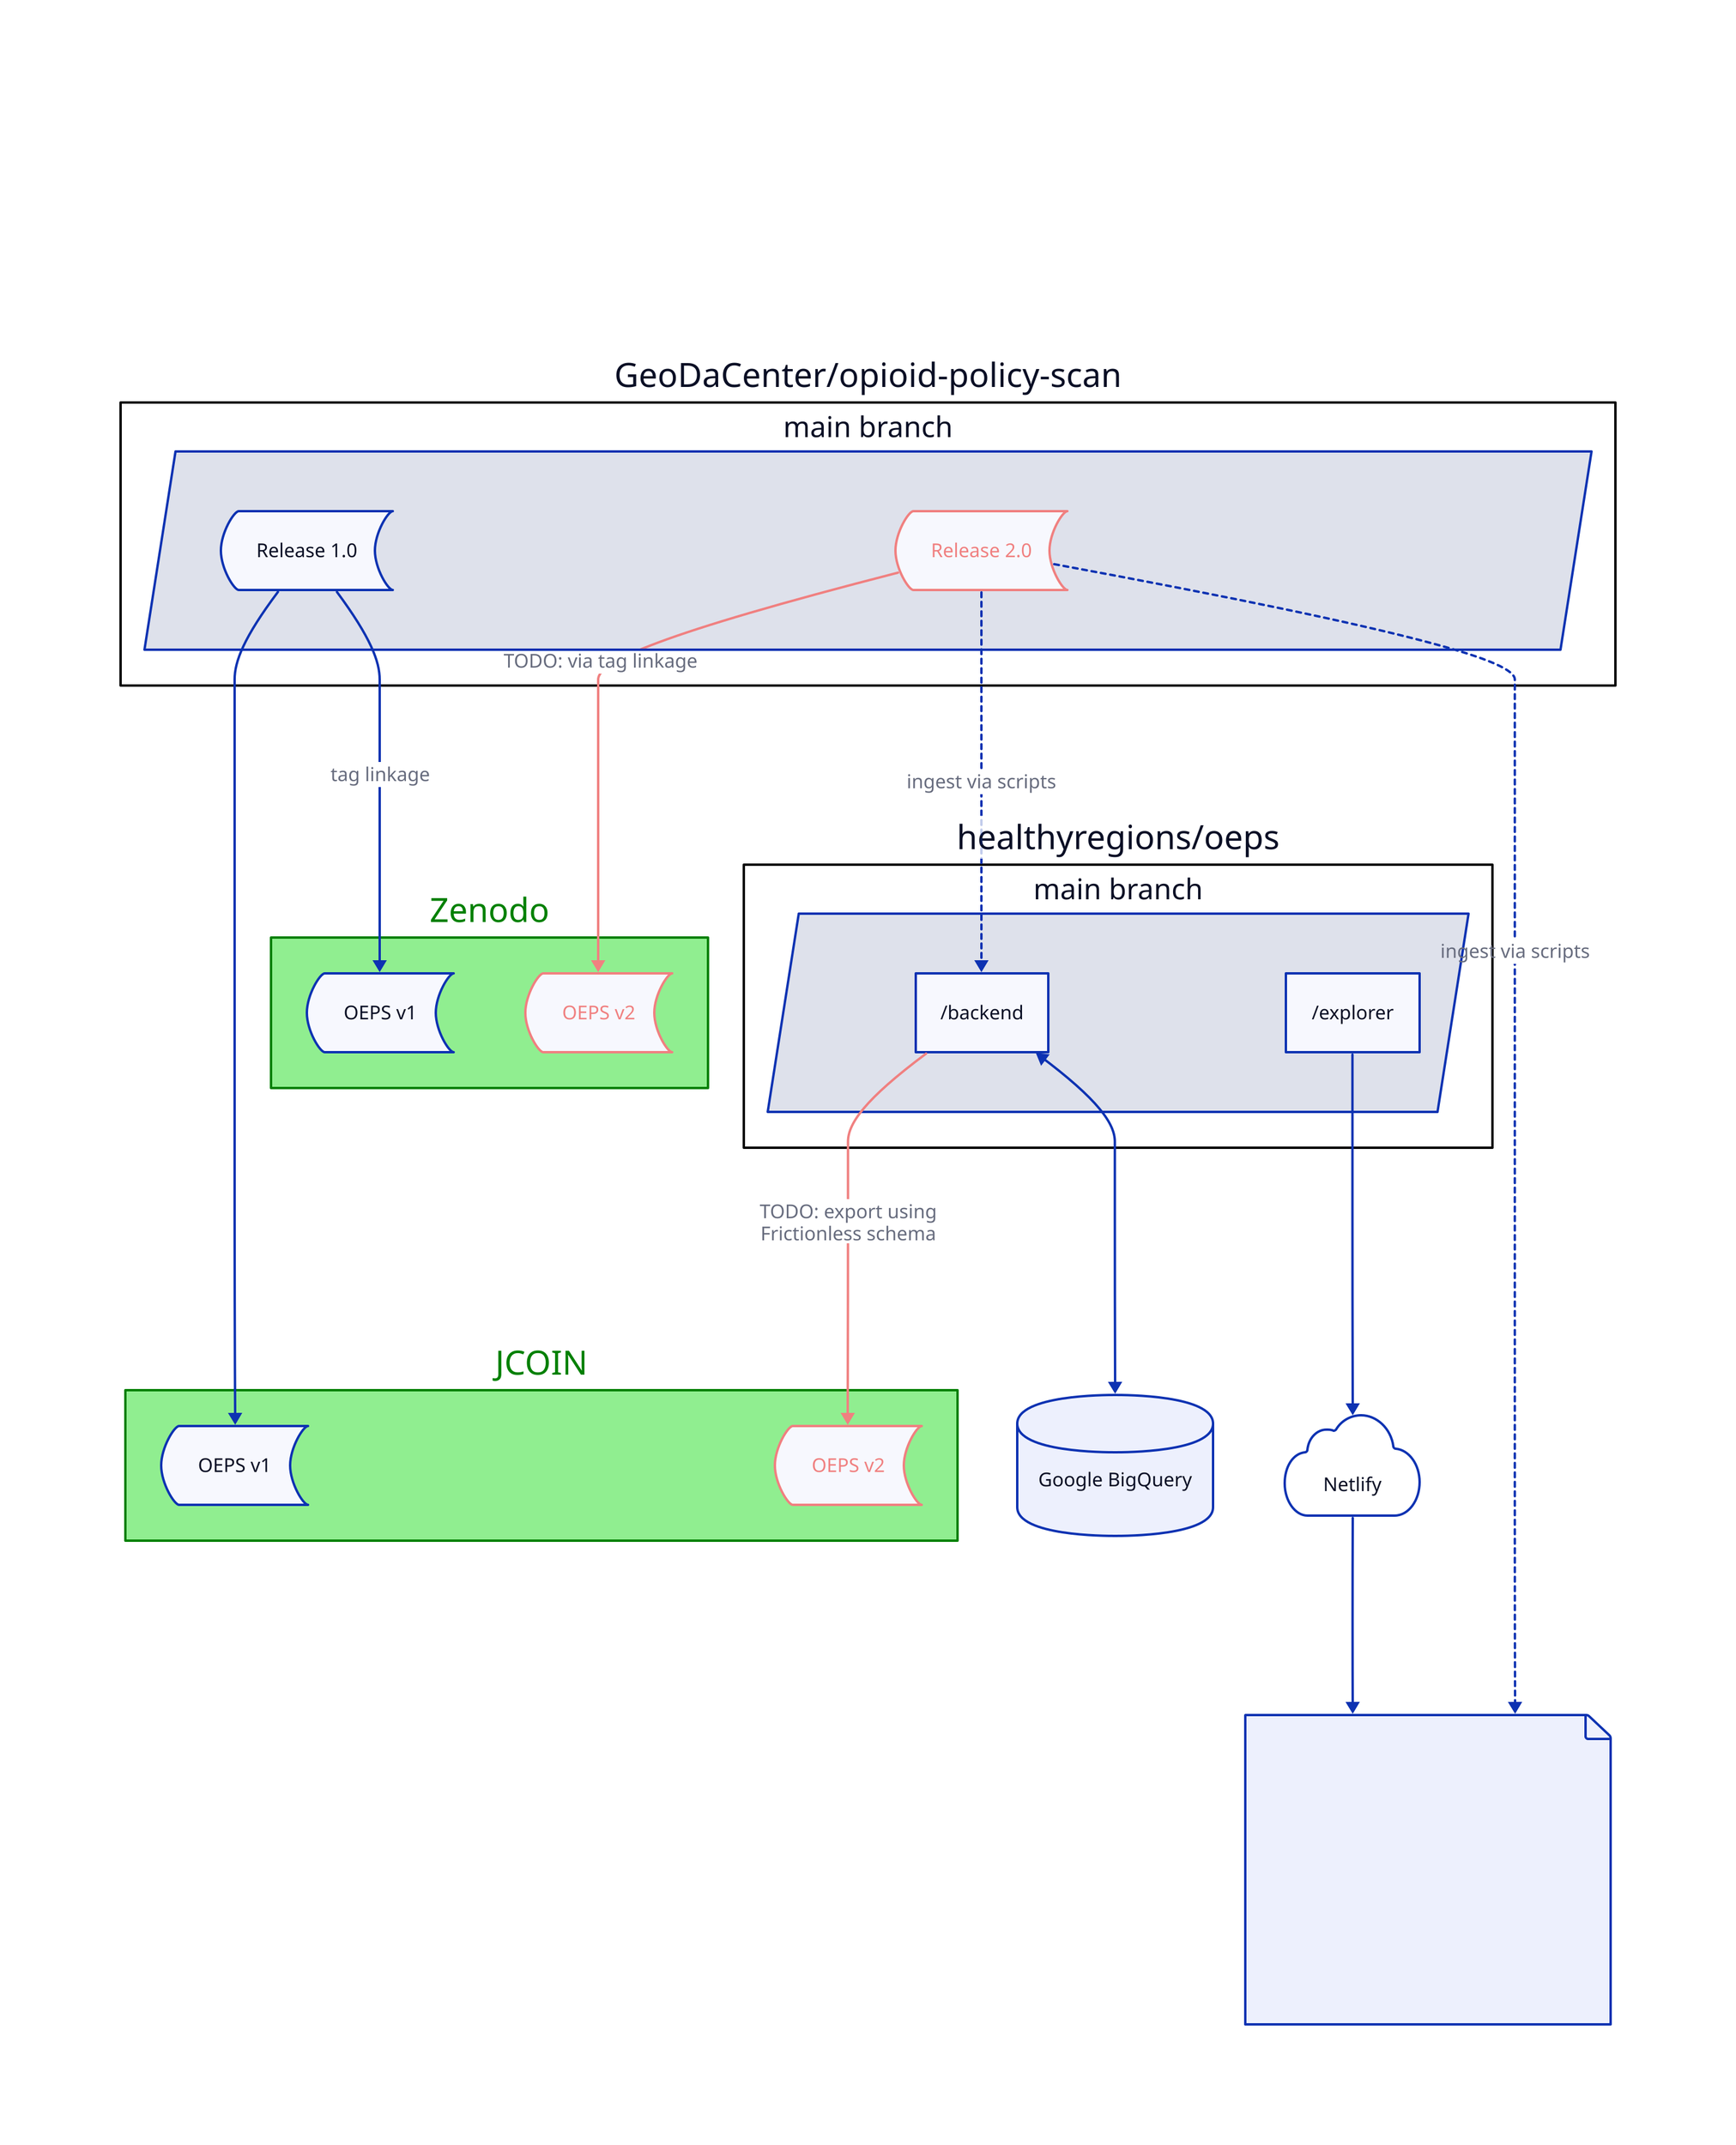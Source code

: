 title: |md
# OEPS Architecture Overview

- Data releases v1 and v2 are tagged in the original repo, and these are both directly linked to Zenodo.
- v1 was transferred directly to JCOIN, where v2 will be augmented through the new backend and then exported to JCOIN.
- The OEPS Explorer pulls CSV data directly from the original repo.
- (placeholder text used for d2 spacing issue)
|
classes {
    gh-repo: {
        style: {
            stroke: black
            fill: white
        }
    }
    data-repo: {
        style: {
            font-color: green
            stroke: green
            fill: lightgreen
        }
    }
    freeze: {
        shape: stored_data
    }
    branch: {
        shape: parallelogram
    }
    todo: {
        style: {
            stroke: lightcoral
            font-color: lightcoral
        }
    }
}
title.near: top-center

geoda: GeoDaCenter/opioid-policy-scan
geoda.class: gh-repo
geoda.main: main branch
geoda.main.class: branch
geoda.main.r1: Release 1.0
geoda.main.r1.class: freeze
geoda.main.r2: Release 2.0
geoda.main.r2.class: [freeze; todo]

jcoin: JCOIN
jcoin.class: data-repo
jcoin.v1: OEPS v1
jcoin.v1.class: freeze
jcoin.v2: OEPS v2
jcoin.v2.class: [freeze; todo]

zenodo: Zenodo
zenodo.class: data-repo
zenodo.v1: OEPS v1
zenodo.v1.class: freeze
zenodo.v2: OEPS v2
zenodo.v2.class: [freeze; todo]



oeps: healthyregions/oeps
oeps.class: gh-repo
oeps.main: main branch
oeps.main.class: branch
oeps.main.backend: /backend
oeps.main.explorer: /explorer

bq: Google BigQuery
bq.shape: cylinder

netlify: Netlify
netlify.shape: cloud
explorer.website: |md
# OEPS Explorer
oeps.healthyregions.org
- Public data exploration
- Public data download
|
explorer.shape: page
explorer.label: ""

geoda.main.r1 -> jcoin.v1
geoda.main.r1 -> zenodo.v1: tag linkage
geoda.main.r2 -> zenodo.v2: TODO: via tag linkage {
    style: {
        stroke: lightcoral
    }
}

geoda.main.r2 -> oeps.main.backend: ingest via scripts {
    style: {
        stroke-dash: 2
    }
}
geoda.main.r2 -> explorer: ingest via scripts {
    style: {
        stroke-dash: 2
    }
}
oeps.main.backend -> jcoin.v2: |md
TODO: export using 
Frictionless schema| {
    style: {
        stroke: lightcoral
    }
}
oeps.main.backend <-> bq
oeps.main.explorer -> netlify
netlify -> explorer
